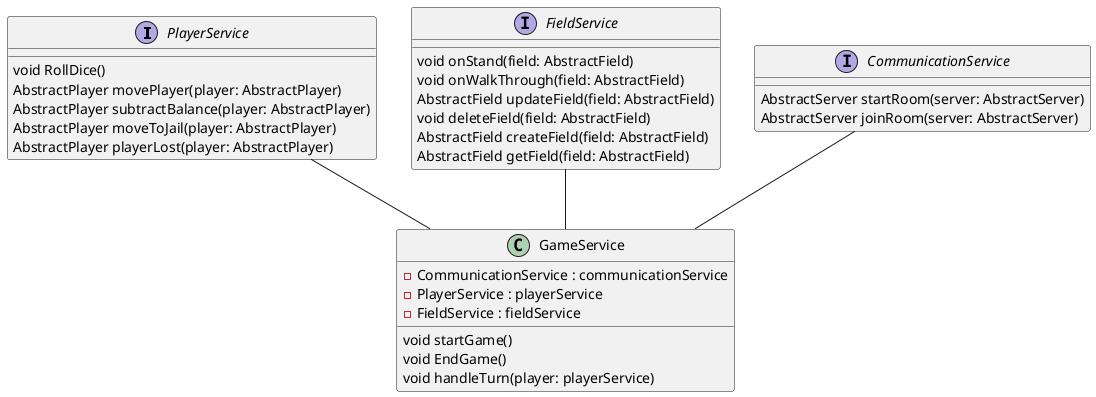 @startuml


PlayerService -- GameService
FieldService -- GameService
CommunicationService -- GameService

class GameService {
- CommunicationService : communicationService
- PlayerService : playerService
- FieldService : fieldService

void startGame()
void EndGame()
void handleTurn(player: playerService)
}

interface CommunicationService {

AbstractServer startRoom(server: AbstractServer)
AbstractServer joinRoom(server: AbstractServer)

}
interface PlayerService {
void RollDice()
AbstractPlayer movePlayer(player: AbstractPlayer)
AbstractPlayer subtractBalance(player: AbstractPlayer)
AbstractPlayer moveToJail(player: AbstractPlayer)
AbstractPlayer playerLost(player: AbstractPlayer)

}
interface FieldService {
 void onStand(field: AbstractField)
 void onWalkThrough(field: AbstractField)
 AbstractField updateField(field: AbstractField)
 void deleteField(field: AbstractField)
 AbstractField createField(field: AbstractField)
 AbstractField getField(field: AbstractField)
}




@enduml